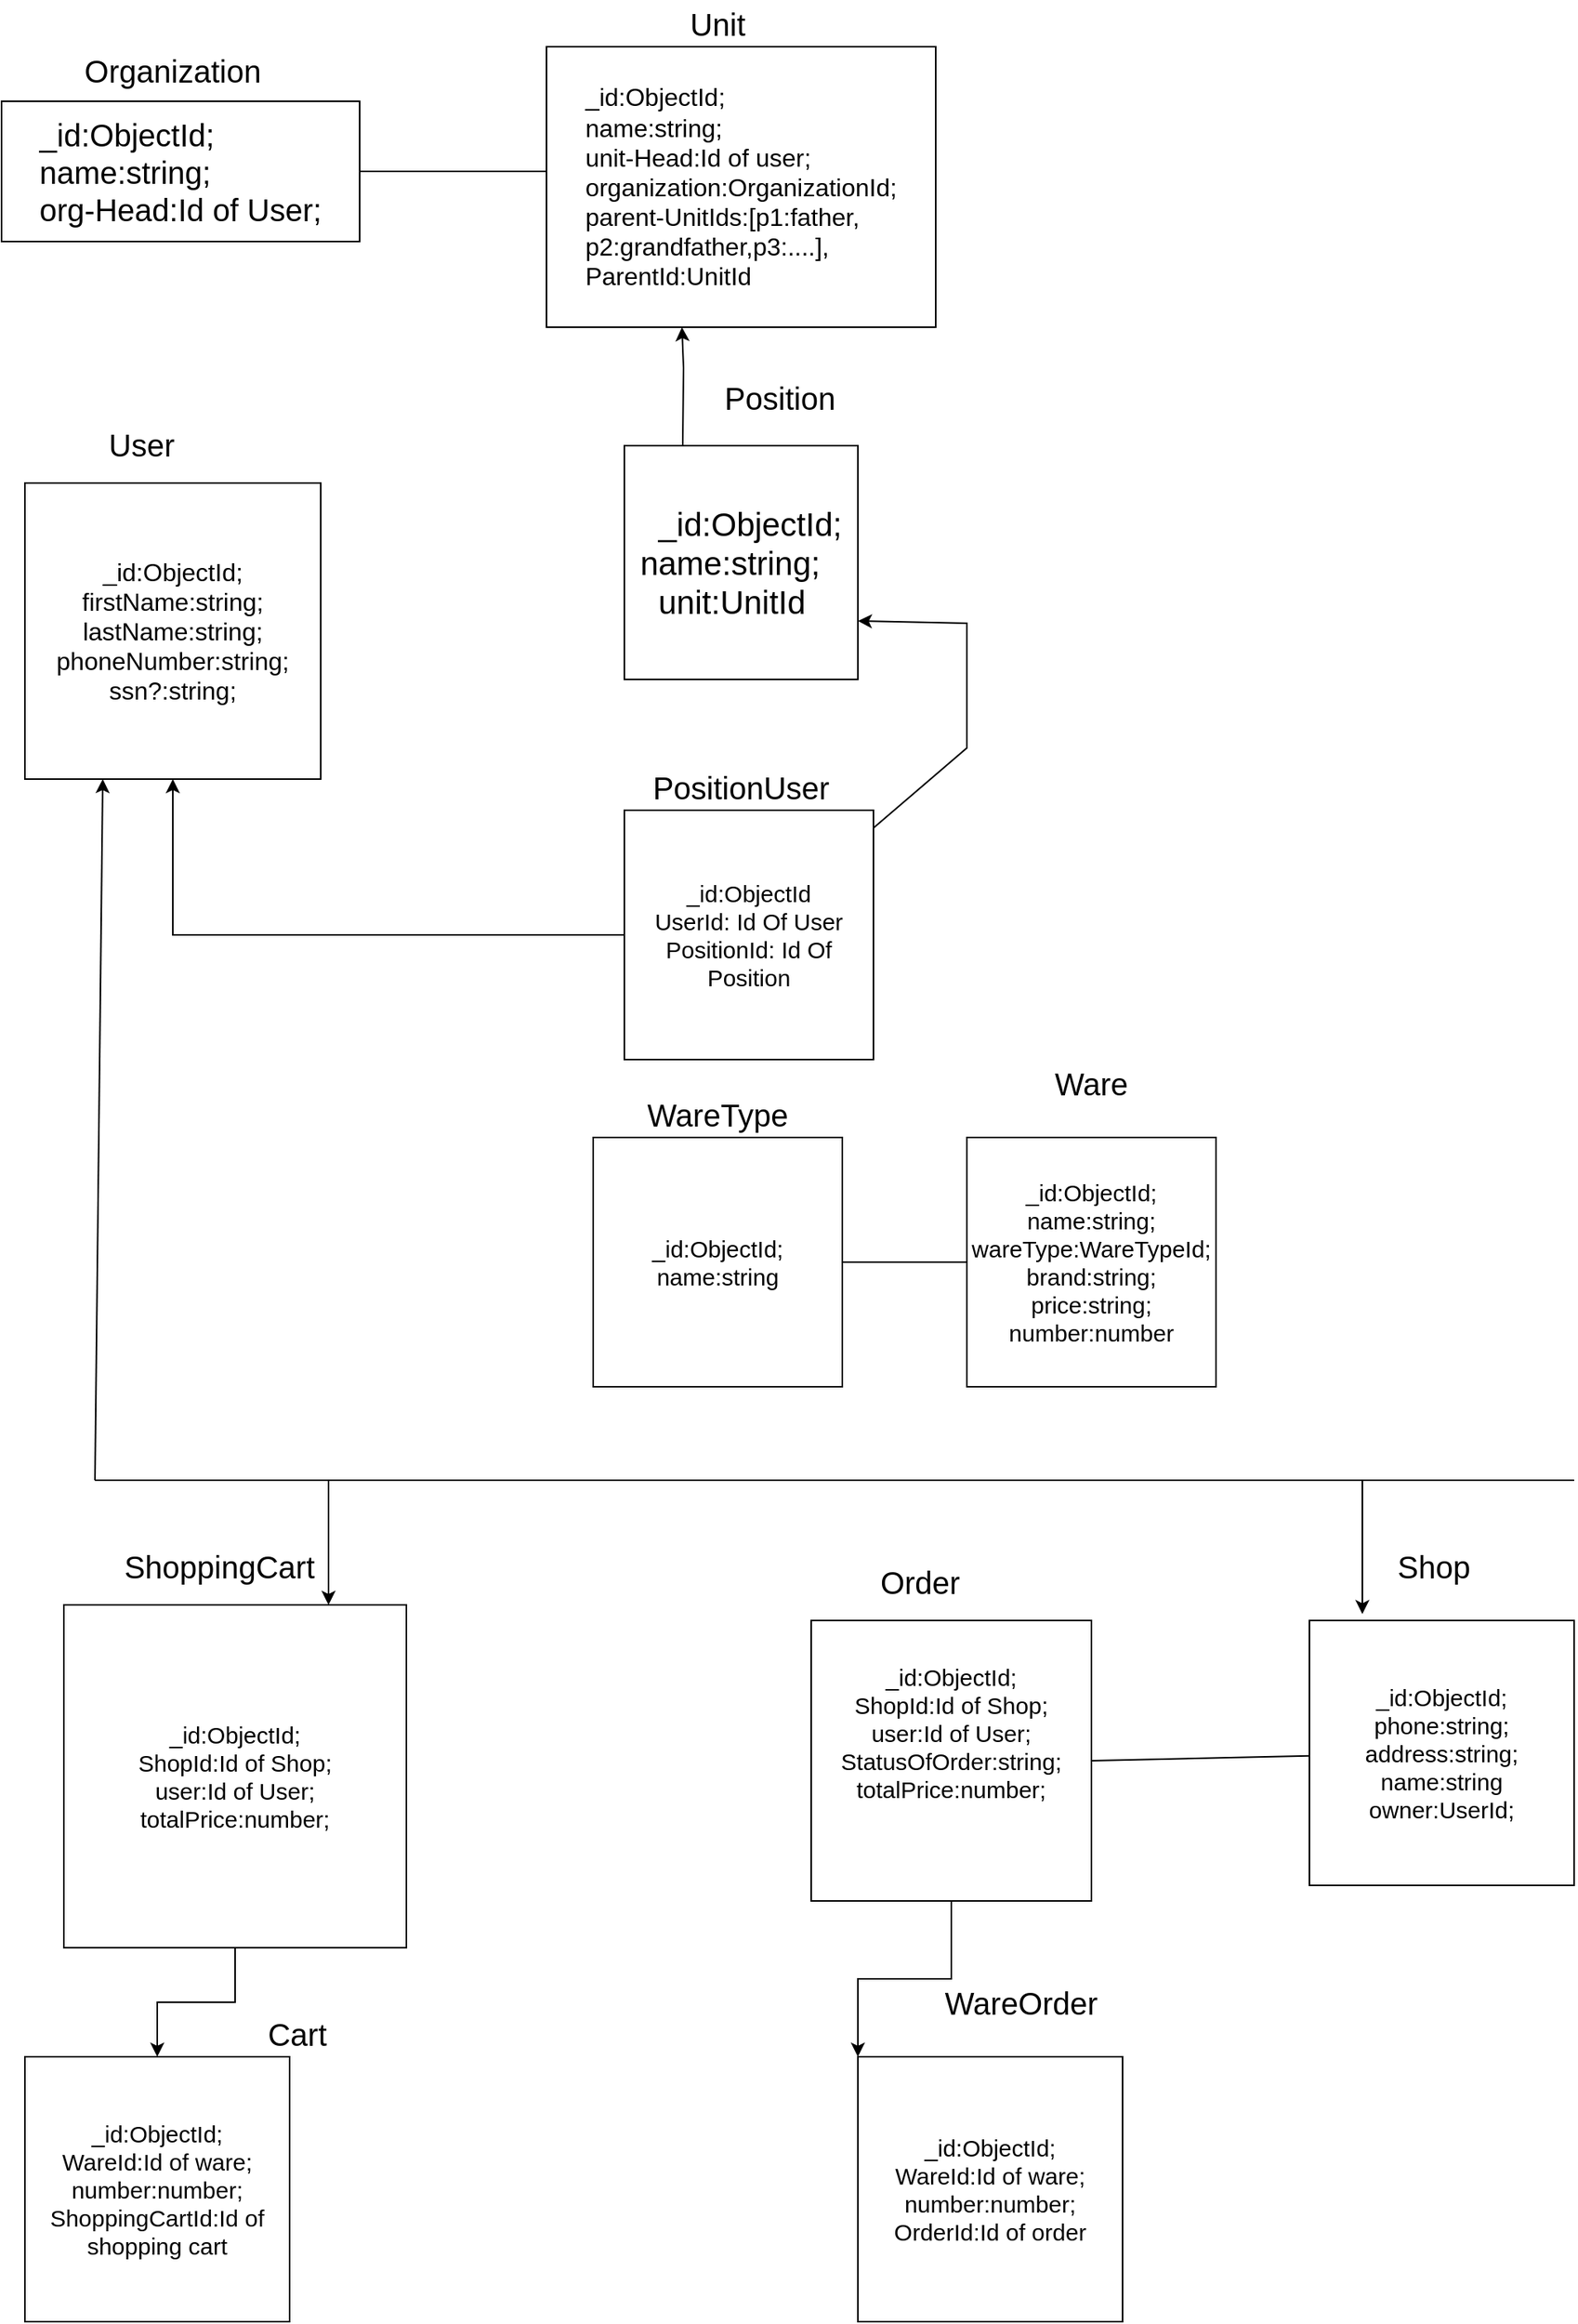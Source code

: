 <mxfile version="17.4.3" type="github">
  <diagram id="evLlXJ1vAEk7Vaz2wlL_" name="Page-1">
    <mxGraphModel dx="1262" dy="667" grid="1" gridSize="10" guides="1" tooltips="1" connect="1" arrows="1" fold="1" page="1" pageScale="1" pageWidth="1100" pageHeight="1700" math="0" shadow="0">
      <root>
        <mxCell id="0" />
        <mxCell id="1" parent="0" />
        <mxCell id="uD09eHVvySuT4ISVIMRk-1" value="&lt;div style=&quot;font-size: 16px&quot; align=&quot;left&quot;&gt;&lt;font style=&quot;font-size: 16px&quot;&gt;_id:ObjectId;&lt;/font&gt;&lt;/div&gt;&lt;div style=&quot;font-size: 16px&quot; align=&quot;left&quot;&gt;&lt;font style=&quot;font-size: 16px&quot;&gt;name:string;&lt;br style=&quot;font-size: 16px&quot;&gt;&lt;/font&gt;&lt;/div&gt;&lt;div style=&quot;font-size: 16px&quot; align=&quot;left&quot;&gt;&lt;font style=&quot;font-size: 16px&quot;&gt;unit-Head:Id of user;&lt;/font&gt;&lt;/div&gt;&lt;div style=&quot;font-size: 16px&quot; align=&quot;left&quot;&gt;&lt;font style=&quot;font-size: 16px&quot;&gt;organization:OrganizationId;&lt;br style=&quot;font-size: 16px&quot;&gt;&lt;/font&gt;&lt;/div&gt;&lt;div style=&quot;font-size: 16px&quot; align=&quot;left&quot;&gt;&lt;font style=&quot;font-size: 16px&quot;&gt;parent-UnitIds:[p1:father,&lt;/font&gt;&lt;/div&gt;&lt;div style=&quot;font-size: 16px&quot; align=&quot;left&quot;&gt;&lt;font style=&quot;font-size: 16px&quot;&gt;p2:grandfather,p3:....],&lt;/font&gt;&lt;/div&gt;&lt;div style=&quot;font-size: 16px&quot; align=&quot;left&quot;&gt;&lt;font style=&quot;font-size: 16px&quot;&gt;ParentId:UnitId&lt;br style=&quot;font-size: 16px&quot;&gt;&lt;/font&gt;&lt;/div&gt;" style="rounded=0;whiteSpace=wrap;html=1;fontSize=16;" vertex="1" parent="1">
          <mxGeometry x="370" y="40" width="250" height="180" as="geometry" />
        </mxCell>
        <mxCell id="uD09eHVvySuT4ISVIMRk-2" value="Unit" style="text;html=1;strokeColor=none;fillColor=none;align=center;verticalAlign=middle;whiteSpace=wrap;rounded=0;fontSize=20;" vertex="1" parent="1">
          <mxGeometry x="450" y="10" width="60" height="30" as="geometry" />
        </mxCell>
        <mxCell id="uD09eHVvySuT4ISVIMRk-3" value="&lt;div style=&quot;font-size: 20px&quot; align=&quot;left&quot;&gt;&lt;font style=&quot;font-size: 20px&quot;&gt;_id:ObjectId;&lt;/font&gt;&lt;/div&gt;&lt;div style=&quot;font-size: 20px&quot; align=&quot;left&quot;&gt;&lt;font style=&quot;font-size: 20px&quot;&gt;name:string;&lt;br&gt;&lt;/font&gt;&lt;/div&gt;&lt;div style=&quot;font-size: 20px&quot; align=&quot;left&quot;&gt;&lt;font style=&quot;font-size: 20px&quot;&gt;org-Head:Id of User;&lt;/font&gt;&lt;/div&gt;" style="rounded=0;whiteSpace=wrap;html=1;" vertex="1" parent="1">
          <mxGeometry x="20" y="75" width="230" height="90" as="geometry" />
        </mxCell>
        <mxCell id="uD09eHVvySuT4ISVIMRk-4" value="Organization" style="text;html=1;strokeColor=none;fillColor=none;align=center;verticalAlign=middle;whiteSpace=wrap;rounded=0;fontSize=20;" vertex="1" parent="1">
          <mxGeometry x="100" y="40" width="60" height="30" as="geometry" />
        </mxCell>
        <mxCell id="uD09eHVvySuT4ISVIMRk-5" value="" style="endArrow=none;html=1;rounded=0;fontSize=16;exitX=1;exitY=0.5;exitDx=0;exitDy=0;entryX=0;entryY=0.5;entryDx=0;entryDy=0;" edge="1" parent="1" source="uD09eHVvySuT4ISVIMRk-3">
          <mxGeometry width="50" height="50" relative="1" as="geometry">
            <mxPoint x="410" y="290" as="sourcePoint" />
            <mxPoint x="370" y="120" as="targetPoint" />
          </mxGeometry>
        </mxCell>
        <mxCell id="uD09eHVvySuT4ISVIMRk-6" value="Position" style="text;html=1;strokeColor=none;fillColor=none;align=center;verticalAlign=middle;whiteSpace=wrap;rounded=0;fontSize=20;" vertex="1" parent="1">
          <mxGeometry x="490" y="250" width="60" height="30" as="geometry" />
        </mxCell>
        <mxCell id="uD09eHVvySuT4ISVIMRk-7" value="&lt;div style=&quot;font-size: 21px&quot; align=&quot;left&quot;&gt;&lt;font style=&quot;font-size: 21px&quot;&gt;&amp;nbsp; _id:ObjectId;&lt;/font&gt;&lt;/div&gt;&lt;div style=&quot;font-size: 21px&quot; align=&quot;left&quot;&gt;&lt;font style=&quot;font-size: 21px&quot;&gt;&lt;span&gt;  &lt;/span&gt;name:string;&lt;/font&gt;&lt;/div&gt;&lt;div style=&quot;font-size: 21px&quot; align=&quot;left&quot;&gt;&lt;font style=&quot;font-size: 21px&quot;&gt;&amp;nbsp; unit:UnitId&lt;br&gt;&lt;/font&gt;&lt;/div&gt;" style="whiteSpace=wrap;html=1;aspect=fixed;fontSize=16;" vertex="1" parent="1">
          <mxGeometry x="420" y="296.04" width="150" height="150" as="geometry" />
        </mxCell>
        <mxCell id="uD09eHVvySuT4ISVIMRk-8" value="" style="endArrow=classic;html=1;rounded=0;fontSize=21;entryX=0.328;entryY=1.022;entryDx=0;entryDy=0;entryPerimeter=0;exitX=0.25;exitY=0;exitDx=0;exitDy=0;" edge="1" parent="1" source="uD09eHVvySuT4ISVIMRk-7">
          <mxGeometry width="50" height="50" relative="1" as="geometry">
            <mxPoint x="415" y="316.04" as="sourcePoint" />
            <mxPoint x="457" y="220.0" as="targetPoint" />
            <Array as="points">
              <mxPoint x="458" y="246.04" />
            </Array>
          </mxGeometry>
        </mxCell>
        <mxCell id="uD09eHVvySuT4ISVIMRk-9" value="&lt;div&gt;&lt;font size=&quot;3&quot;&gt;_id:ObjectId;&lt;/font&gt;&lt;/div&gt;&lt;div&gt;&lt;font size=&quot;3&quot;&gt;firstName:string;&lt;/font&gt;&lt;/div&gt;&lt;div&gt;&lt;font size=&quot;3&quot;&gt;lastName:string;&lt;/font&gt;&lt;/div&gt;&lt;div&gt;&lt;font size=&quot;3&quot;&gt;phoneNumber:string;&lt;/font&gt;&lt;/div&gt;&lt;div&gt;&lt;font size=&quot;3&quot;&gt;ssn?:string;&lt;/font&gt;&lt;/div&gt;" style="whiteSpace=wrap;html=1;aspect=fixed;" vertex="1" parent="1">
          <mxGeometry x="35" y="320" width="190" height="190" as="geometry" />
        </mxCell>
        <mxCell id="uD09eHVvySuT4ISVIMRk-10" value="User" style="text;html=1;strokeColor=none;fillColor=none;align=center;verticalAlign=middle;whiteSpace=wrap;rounded=0;fontSize=20;" vertex="1" parent="1">
          <mxGeometry x="80" y="280" width="60" height="30" as="geometry" />
        </mxCell>
        <mxCell id="uD09eHVvySuT4ISVIMRk-14" style="edgeStyle=orthogonalEdgeStyle;rounded=0;orthogonalLoop=1;jettySize=auto;html=1;exitX=0;exitY=0.5;exitDx=0;exitDy=0;entryX=0.5;entryY=1;entryDx=0;entryDy=0;fontSize=15;" edge="1" parent="1" source="uD09eHVvySuT4ISVIMRk-11" target="uD09eHVvySuT4ISVIMRk-9">
          <mxGeometry relative="1" as="geometry" />
        </mxCell>
        <mxCell id="uD09eHVvySuT4ISVIMRk-11" value="&lt;div style=&quot;font-size: 15px&quot;&gt;&lt;font style=&quot;font-size: 15px&quot;&gt;_id:ObjectId&lt;/font&gt;&lt;/div&gt;&lt;div style=&quot;font-size: 15px&quot;&gt;&lt;font style=&quot;font-size: 15px&quot;&gt;UserId: Id Of User&lt;/font&gt;&lt;/div&gt;&lt;div style=&quot;font-size: 15px&quot;&gt;&lt;font style=&quot;font-size: 15px&quot;&gt;PositionId: Id Of Position&lt;br&gt;&lt;/font&gt;&lt;/div&gt;" style="whiteSpace=wrap;html=1;aspect=fixed;align=center;" vertex="1" parent="1">
          <mxGeometry x="420" y="530" width="160" height="160" as="geometry" />
        </mxCell>
        <mxCell id="uD09eHVvySuT4ISVIMRk-12" value="PositionUser" style="text;html=1;strokeColor=none;fillColor=none;align=center;verticalAlign=middle;whiteSpace=wrap;rounded=0;fontSize=20;" vertex="1" parent="1">
          <mxGeometry x="465" y="500" width="60" height="30" as="geometry" />
        </mxCell>
        <mxCell id="uD09eHVvySuT4ISVIMRk-15" value="" style="endArrow=classic;html=1;rounded=0;fontSize=15;entryX=1;entryY=0.75;entryDx=0;entryDy=0;" edge="1" parent="1" source="uD09eHVvySuT4ISVIMRk-11" target="uD09eHVvySuT4ISVIMRk-7">
          <mxGeometry width="50" height="50" relative="1" as="geometry">
            <mxPoint x="470" y="470" as="sourcePoint" />
            <mxPoint x="520" y="420" as="targetPoint" />
            <Array as="points">
              <mxPoint x="640" y="490" />
              <mxPoint x="640" y="410" />
            </Array>
          </mxGeometry>
        </mxCell>
        <mxCell id="uD09eHVvySuT4ISVIMRk-16" value="&lt;div&gt;_id:ObjectId;&lt;/div&gt;&lt;div&gt;name:string;&lt;/div&gt;&lt;div&gt;wareType:WareTypeId;&lt;/div&gt;&lt;div&gt;brand:string;&lt;/div&gt;&lt;div&gt;price:string;&lt;/div&gt;&lt;div&gt;number:number&lt;br&gt;&lt;/div&gt;" style="whiteSpace=wrap;html=1;aspect=fixed;fontSize=15;" vertex="1" parent="1">
          <mxGeometry x="640" y="740" width="160" height="160" as="geometry" />
        </mxCell>
        <mxCell id="uD09eHVvySuT4ISVIMRk-17" value="&lt;div&gt;_id:ObjectId;&lt;/div&gt;&lt;div&gt;name:string&lt;br&gt;&lt;/div&gt;" style="whiteSpace=wrap;html=1;aspect=fixed;fontSize=15;" vertex="1" parent="1">
          <mxGeometry x="400" y="740" width="160" height="160" as="geometry" />
        </mxCell>
        <mxCell id="uD09eHVvySuT4ISVIMRk-18" value="Ware" style="text;html=1;strokeColor=none;fillColor=none;align=center;verticalAlign=middle;whiteSpace=wrap;rounded=0;fontSize=20;" vertex="1" parent="1">
          <mxGeometry x="690" y="690" width="60" height="30" as="geometry" />
        </mxCell>
        <mxCell id="uD09eHVvySuT4ISVIMRk-19" value="WareType" style="text;html=1;strokeColor=none;fillColor=none;align=center;verticalAlign=middle;whiteSpace=wrap;rounded=0;fontSize=20;" vertex="1" parent="1">
          <mxGeometry x="450" y="710" width="60" height="30" as="geometry" />
        </mxCell>
        <mxCell id="uD09eHVvySuT4ISVIMRk-20" value="" style="endArrow=none;html=1;rounded=0;fontSize=15;exitX=1;exitY=0.5;exitDx=0;exitDy=0;entryX=0;entryY=0.5;entryDx=0;entryDy=0;" edge="1" parent="1" source="uD09eHVvySuT4ISVIMRk-17" target="uD09eHVvySuT4ISVIMRk-16">
          <mxGeometry width="50" height="50" relative="1" as="geometry">
            <mxPoint x="590" y="860" as="sourcePoint" />
            <mxPoint x="640" y="810" as="targetPoint" />
          </mxGeometry>
        </mxCell>
        <mxCell id="uD09eHVvySuT4ISVIMRk-37" style="edgeStyle=orthogonalEdgeStyle;rounded=0;orthogonalLoop=1;jettySize=auto;html=1;entryX=0;entryY=0;entryDx=0;entryDy=0;fontSize=15;" edge="1" parent="1" source="uD09eHVvySuT4ISVIMRk-21" target="uD09eHVvySuT4ISVIMRk-35">
          <mxGeometry relative="1" as="geometry" />
        </mxCell>
        <mxCell id="uD09eHVvySuT4ISVIMRk-21" value="&lt;div&gt;_id:ObjectId;&lt;/div&gt;&lt;div&gt;ShopId:Id of Shop;&lt;/div&gt;&lt;div&gt;user:Id of User;&lt;/div&gt;&lt;div&gt;StatusOfOrder:string;&lt;/div&gt;&lt;div&gt;totalPrice:number;&lt;/div&gt;&lt;div&gt;&lt;br&gt;&lt;/div&gt;&lt;div&gt;&lt;br&gt;&lt;/div&gt;" style="whiteSpace=wrap;html=1;aspect=fixed;fontSize=15;" vertex="1" parent="1">
          <mxGeometry x="540" y="1050" width="180" height="180" as="geometry" />
        </mxCell>
        <mxCell id="uD09eHVvySuT4ISVIMRk-22" value="Order" style="text;html=1;strokeColor=none;fillColor=none;align=center;verticalAlign=middle;whiteSpace=wrap;rounded=0;fontSize=20;" vertex="1" parent="1">
          <mxGeometry x="580" y="1010" width="60" height="30" as="geometry" />
        </mxCell>
        <mxCell id="uD09eHVvySuT4ISVIMRk-40" style="edgeStyle=orthogonalEdgeStyle;rounded=0;orthogonalLoop=1;jettySize=auto;html=1;fontSize=15;" edge="1" parent="1" source="uD09eHVvySuT4ISVIMRk-23" target="uD09eHVvySuT4ISVIMRk-39">
          <mxGeometry relative="1" as="geometry" />
        </mxCell>
        <mxCell id="uD09eHVvySuT4ISVIMRk-23" value="&lt;div&gt;_id:ObjectId;&lt;/div&gt;&lt;div&gt;ShopId:Id of Shop;&lt;/div&gt;&lt;div&gt;user:Id of User;&lt;/div&gt;&lt;div&gt;totalPrice:number;&lt;/div&gt;" style="whiteSpace=wrap;html=1;aspect=fixed;fontSize=15;" vertex="1" parent="1">
          <mxGeometry x="60" y="1040" width="220" height="220" as="geometry" />
        </mxCell>
        <mxCell id="uD09eHVvySuT4ISVIMRk-24" value="ShoppingCart" style="text;html=1;strokeColor=none;fillColor=none;align=center;verticalAlign=middle;whiteSpace=wrap;rounded=0;fontSize=20;" vertex="1" parent="1">
          <mxGeometry x="130" y="1000" width="60" height="30" as="geometry" />
        </mxCell>
        <mxCell id="uD09eHVvySuT4ISVIMRk-25" value="&lt;div&gt;_id:ObjectId;&lt;/div&gt;&lt;div&gt;phone:string;&lt;/div&gt;&lt;div&gt;address:string;&lt;/div&gt;&lt;div&gt;name:string&lt;/div&gt;&lt;div&gt;owner:UserId;&lt;/div&gt;" style="whiteSpace=wrap;html=1;aspect=fixed;fontSize=15;" vertex="1" parent="1">
          <mxGeometry x="860" y="1050" width="170" height="170" as="geometry" />
        </mxCell>
        <mxCell id="uD09eHVvySuT4ISVIMRk-26" value="Shop" style="text;html=1;strokeColor=none;fillColor=none;align=center;verticalAlign=middle;whiteSpace=wrap;rounded=0;fontSize=20;" vertex="1" parent="1">
          <mxGeometry x="910" y="1000" width="60" height="30" as="geometry" />
        </mxCell>
        <mxCell id="uD09eHVvySuT4ISVIMRk-27" value="" style="endArrow=classic;html=1;rounded=0;fontSize=15;" edge="1" parent="1">
          <mxGeometry width="50" height="50" relative="1" as="geometry">
            <mxPoint x="80" y="960" as="sourcePoint" />
            <mxPoint x="85" y="510" as="targetPoint" />
          </mxGeometry>
        </mxCell>
        <mxCell id="uD09eHVvySuT4ISVIMRk-28" value="" style="endArrow=none;html=1;rounded=0;fontSize=15;" edge="1" parent="1">
          <mxGeometry width="50" height="50" relative="1" as="geometry">
            <mxPoint x="80" y="960" as="sourcePoint" />
            <mxPoint x="1030" y="960" as="targetPoint" />
            <Array as="points" />
          </mxGeometry>
        </mxCell>
        <mxCell id="uD09eHVvySuT4ISVIMRk-31" value="" style="endArrow=classic;html=1;rounded=0;fontSize=15;entryX=0.2;entryY=-0.024;entryDx=0;entryDy=0;entryPerimeter=0;" edge="1" parent="1" target="uD09eHVvySuT4ISVIMRk-25">
          <mxGeometry width="50" height="50" relative="1" as="geometry">
            <mxPoint x="894" y="960" as="sourcePoint" />
            <mxPoint x="520" y="790" as="targetPoint" />
          </mxGeometry>
        </mxCell>
        <mxCell id="uD09eHVvySuT4ISVIMRk-32" value="" style="endArrow=none;html=1;rounded=0;fontSize=15;exitX=1;exitY=0.5;exitDx=0;exitDy=0;" edge="1" parent="1" source="uD09eHVvySuT4ISVIMRk-21" target="uD09eHVvySuT4ISVIMRk-25">
          <mxGeometry width="50" height="50" relative="1" as="geometry">
            <mxPoint x="470" y="1040" as="sourcePoint" />
            <mxPoint x="520" y="990" as="targetPoint" />
          </mxGeometry>
        </mxCell>
        <mxCell id="uD09eHVvySuT4ISVIMRk-34" value="WareOrder" style="text;html=1;strokeColor=none;fillColor=none;align=center;verticalAlign=middle;whiteSpace=wrap;rounded=0;fontSize=20;" vertex="1" parent="1">
          <mxGeometry x="645" y="1280" width="60" height="30" as="geometry" />
        </mxCell>
        <mxCell id="uD09eHVvySuT4ISVIMRk-35" value="&lt;div&gt;_id:ObjectId;&lt;/div&gt;&lt;div&gt;WareId:Id of ware;&lt;/div&gt;&lt;div&gt;number:number;&lt;/div&gt;&lt;div&gt;OrderId:Id of order&lt;br&gt;&lt;/div&gt;" style="whiteSpace=wrap;html=1;aspect=fixed;fontSize=15;" vertex="1" parent="1">
          <mxGeometry x="570" y="1330" width="170" height="170" as="geometry" />
        </mxCell>
        <mxCell id="uD09eHVvySuT4ISVIMRk-38" value="Cart" style="text;html=1;strokeColor=none;fillColor=none;align=center;verticalAlign=middle;whiteSpace=wrap;rounded=0;fontSize=20;" vertex="1" parent="1">
          <mxGeometry x="180" y="1300" width="60" height="30" as="geometry" />
        </mxCell>
        <mxCell id="uD09eHVvySuT4ISVIMRk-39" value="&lt;div&gt;_id:ObjectId;&lt;/div&gt;&lt;div&gt;WareId:Id of ware;&lt;/div&gt;&lt;div&gt;number:number;&lt;/div&gt;&lt;div&gt;ShoppingCartId:Id of shopping cart&lt;br&gt;&lt;/div&gt;" style="whiteSpace=wrap;html=1;aspect=fixed;fontSize=15;" vertex="1" parent="1">
          <mxGeometry x="35" y="1330" width="170" height="170" as="geometry" />
        </mxCell>
        <mxCell id="uD09eHVvySuT4ISVIMRk-41" value="" style="endArrow=classic;html=1;rounded=0;fontSize=15;" edge="1" parent="1">
          <mxGeometry width="50" height="50" relative="1" as="geometry">
            <mxPoint x="230" y="960" as="sourcePoint" />
            <mxPoint x="230" y="1040" as="targetPoint" />
          </mxGeometry>
        </mxCell>
      </root>
    </mxGraphModel>
  </diagram>
</mxfile>
